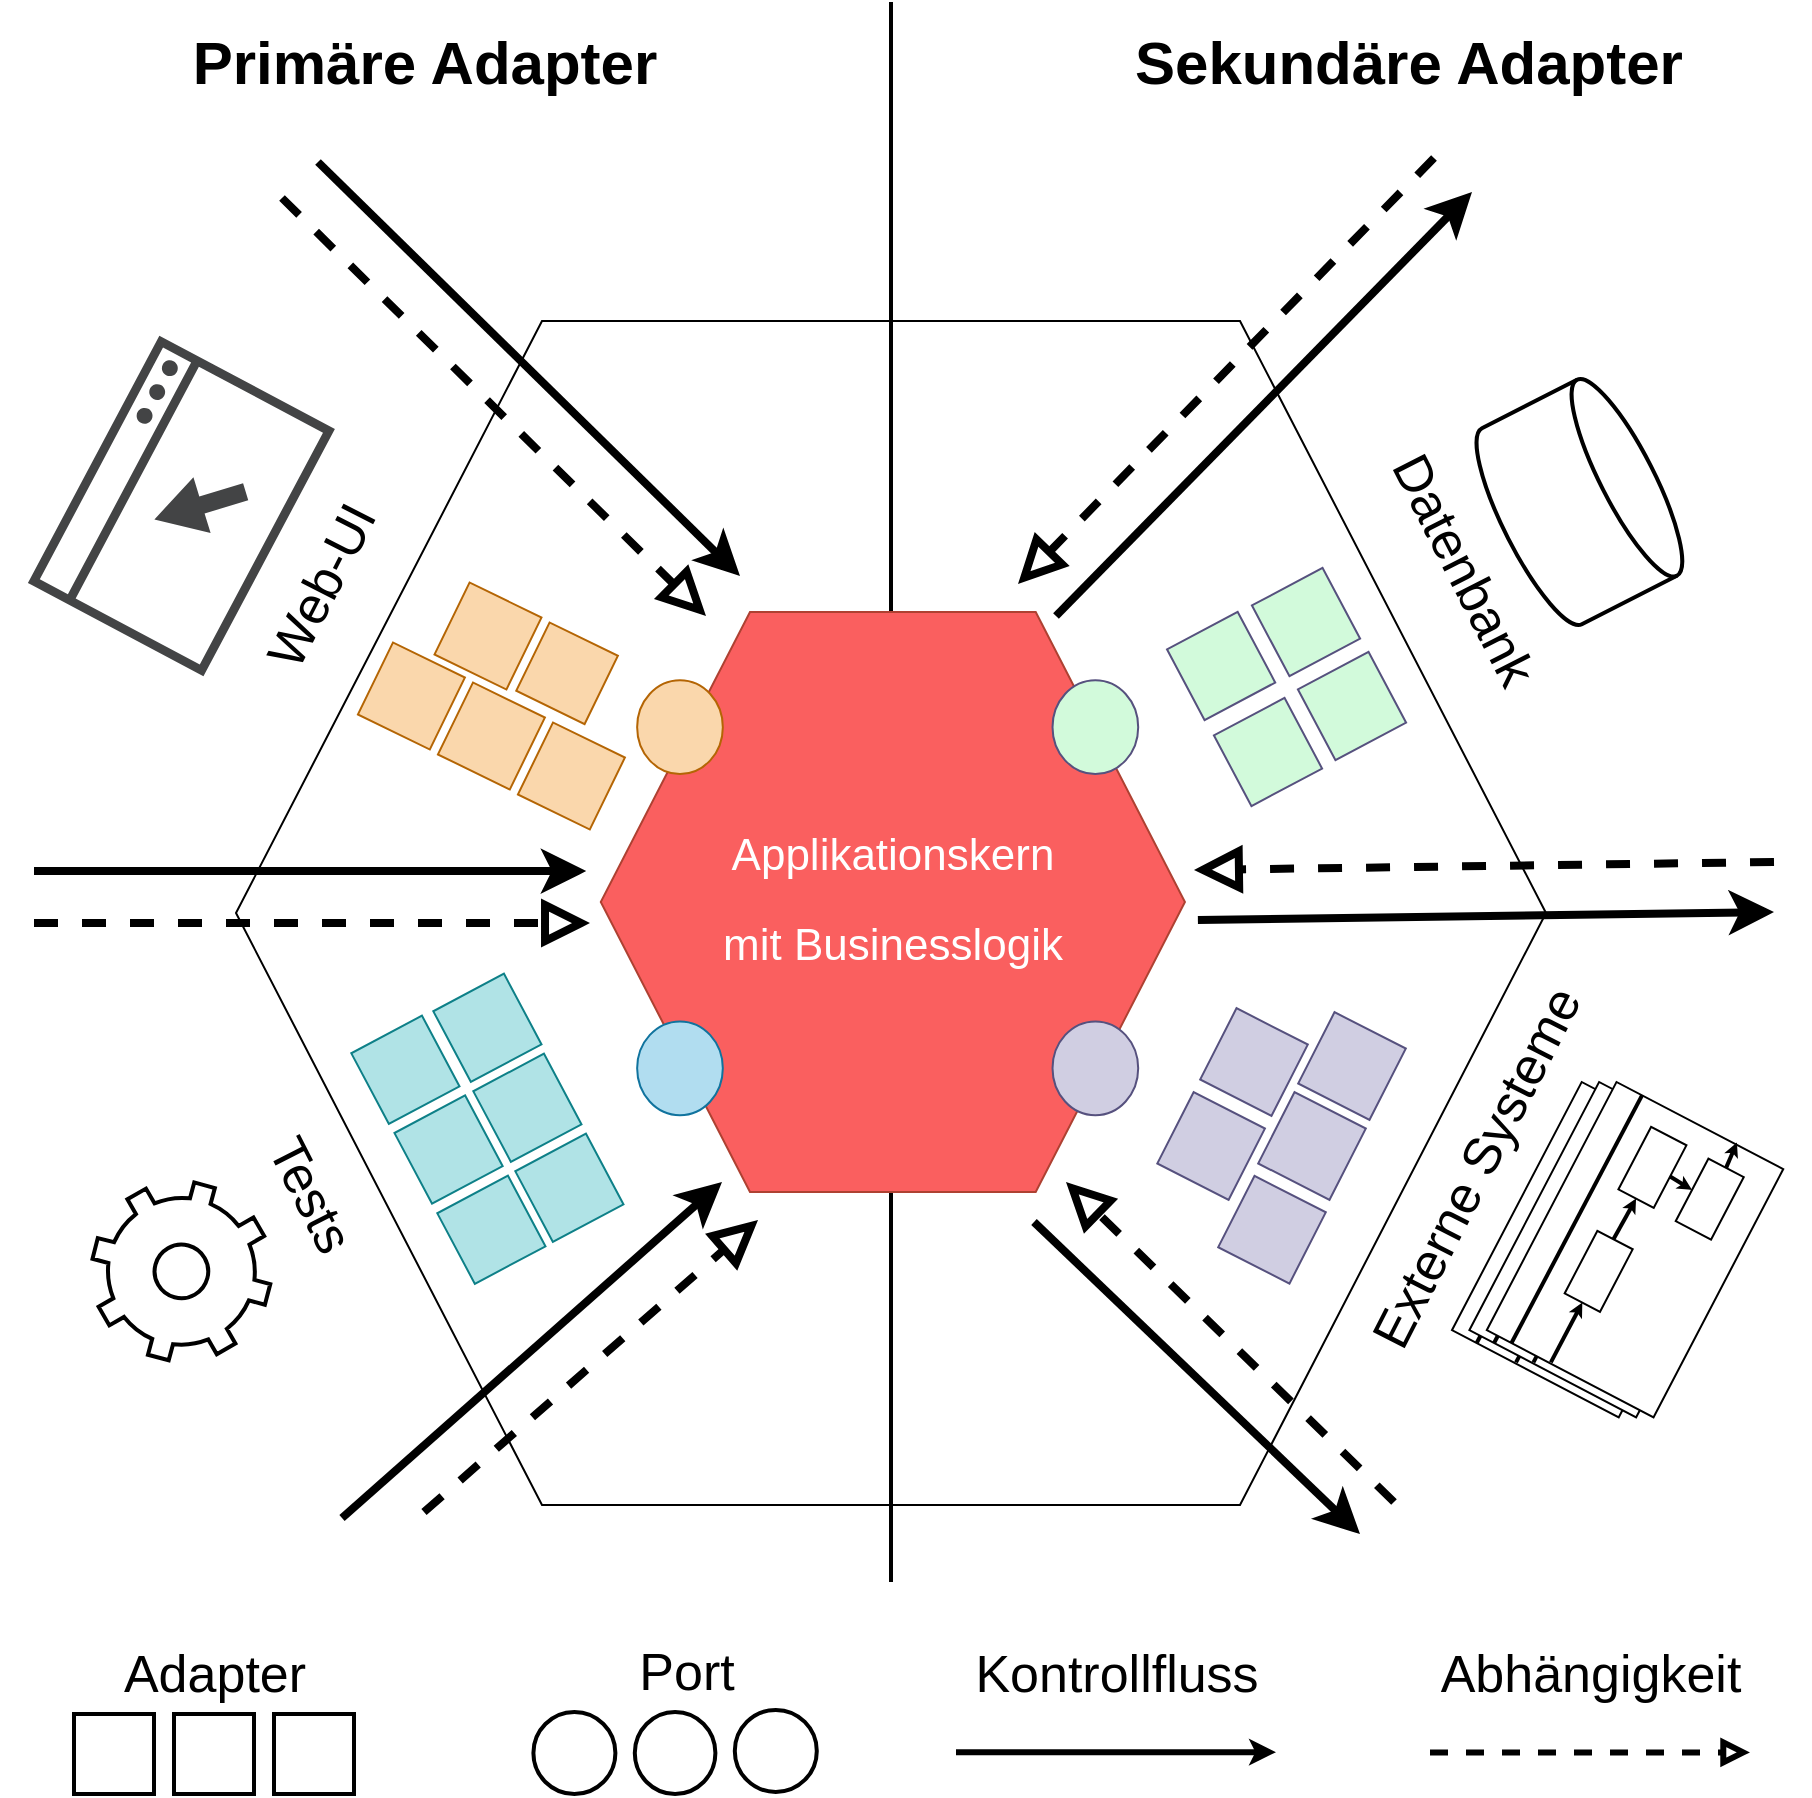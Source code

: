 <mxfile version="15.7.3" type="device"><diagram id="z1pLs8sJM88CfJQa4Bx2" name="Page-1"><mxGraphModel dx="1102" dy="1025" grid="1" gridSize="10" guides="1" tooltips="1" connect="1" arrows="1" fold="1" page="1" pageScale="1" pageWidth="1169" pageHeight="827" math="0" shadow="0"><root><mxCell id="0"/><mxCell id="1" parent="0"/><mxCell id="X3bEyttOFUdy0lJyTp5V-1" value="" style="html=1;verticalLabelPosition=bottom;align=center;labelBackgroundColor=#ffffff;verticalAlign=top;strokeWidth=2;shadow=0;dashed=0;shape=mxgraph.ios7.icons.settings;rotation=60;fillColor=#FFFFFF;strokeColor=#000000;" parent="1" vertex="1"><mxGeometry x="169" y="660" width="89.4" height="89.4" as="geometry"/></mxCell><mxCell id="cuTVTrkjBVq-2oCbKacI-2" value="" style="shape=hexagon;perimeter=hexagonPerimeter2;whiteSpace=wrap;html=1;fixedSize=1;fontSize=20;fillColor=none;size=153;strokeColor=#000000;" parent="1" vertex="1"><mxGeometry x="241" y="229.5" width="655" height="592" as="geometry"/></mxCell><mxCell id="cuTVTrkjBVq-2oCbKacI-6" value="" style="sketch=0;pointerEvents=1;shadow=0;dashed=0;html=1;strokeColor=none;fillColor=#434445;aspect=fixed;labelPosition=center;verticalLabelPosition=bottom;verticalAlign=top;align=center;outlineConnect=0;shape=mxgraph.vvd.web_browser;fontSize=20;fontColor=#FFFFFF;rotation=208;direction=south;" parent="1" vertex="1"><mxGeometry x="164" y="252" width="99.4" height="140" as="geometry"/></mxCell><mxCell id="cuTVTrkjBVq-2oCbKacI-7" value="&lt;font style=&quot;font-size: 26px;&quot;&gt;Web-UI&lt;/font&gt;" style="text;html=1;strokeColor=none;fillColor=none;align=center;verticalAlign=middle;whiteSpace=wrap;rounded=0;fontSize=26;fontColor=#000000;rotation=297;" parent="1" vertex="1"><mxGeometry x="221.7" y="334.06" width="124" height="55.88" as="geometry"/></mxCell><mxCell id="cuTVTrkjBVq-2oCbKacI-9" value="" style="whiteSpace=wrap;html=1;aspect=fixed;fontSize=20;fillColor=#fad7ac;rotation=26;strokeColor=#b46504;" parent="1" vertex="1"><mxGeometry x="347" y="367" width="40" height="40" as="geometry"/></mxCell><mxCell id="cuTVTrkjBVq-2oCbKacI-10" value="" style="whiteSpace=wrap;html=1;aspect=fixed;fontSize=20;fillColor=#fad7ac;rotation=26;strokeColor=#b46504;" parent="1" vertex="1"><mxGeometry x="308.7" y="397" width="40" height="40" as="geometry"/></mxCell><mxCell id="cuTVTrkjBVq-2oCbKacI-11" value="" style="whiteSpace=wrap;html=1;aspect=fixed;fontSize=20;fillColor=#fad7ac;rotation=26;strokeColor=#b46504;" parent="1" vertex="1"><mxGeometry x="387.54" y="386.66" width="38" height="38" as="geometry"/></mxCell><mxCell id="cuTVTrkjBVq-2oCbKacI-12" value="" style="whiteSpace=wrap;html=1;aspect=fixed;fontSize=20;fillColor=#fad7ac;rotation=26;strokeColor=#b46504;" parent="1" vertex="1"><mxGeometry x="388.7" y="437" width="40" height="40" as="geometry"/></mxCell><mxCell id="cuTVTrkjBVq-2oCbKacI-13" value="" style="whiteSpace=wrap;html=1;aspect=fixed;fontSize=20;fillColor=#fad7ac;rotation=26;strokeColor=#b46504;" parent="1" vertex="1"><mxGeometry x="348.7" y="417" width="40" height="40" as="geometry"/></mxCell><mxCell id="cuTVTrkjBVq-2oCbKacI-25" value="" style="whiteSpace=wrap;html=1;aspect=fixed;fontSize=20;fillColor=#b0e3e6;rotation=62;strokeColor=#0e8088;" parent="1" vertex="1"><mxGeometry x="387.7" y="642.88" width="40" height="40" as="geometry"/></mxCell><mxCell id="cuTVTrkjBVq-2oCbKacI-26" value="" style="whiteSpace=wrap;html=1;aspect=fixed;fontSize=20;fillColor=#b0e3e6;rotation=62;strokeColor=#0e8088;" parent="1" vertex="1"><mxGeometry x="346.7" y="562.88" width="40" height="40" as="geometry"/></mxCell><mxCell id="cuTVTrkjBVq-2oCbKacI-27" value="" style="whiteSpace=wrap;html=1;aspect=fixed;fontSize=20;fillColor=#b0e3e6;rotation=62;strokeColor=#0e8088;" parent="1" vertex="1"><mxGeometry x="327.28" y="623.76" width="40" height="40" as="geometry"/></mxCell><mxCell id="cuTVTrkjBVq-2oCbKacI-28" value="&lt;font style=&quot;font-size: 26px;&quot;&gt;Tests&lt;br style=&quot;font-size: 26px;&quot;&gt;&lt;/font&gt;" style="text;html=1;strokeColor=none;fillColor=none;align=center;verticalAlign=middle;whiteSpace=wrap;rounded=0;fontSize=26;fontColor=#000000;rotation=63;" parent="1" vertex="1"><mxGeometry x="230.4" y="638.8" width="96.88" height="55.88" as="geometry"/></mxCell><mxCell id="cuTVTrkjBVq-2oCbKacI-54" value="" style="strokeWidth=2;html=1;shape=mxgraph.flowchart.database;whiteSpace=wrap;fontSize=27;fontColor=#000000;fillColor=none;rotation=63;strokeColor=#000000;" parent="1" vertex="1"><mxGeometry x="857.7" y="280" width="110" height="80" as="geometry"/></mxCell><mxCell id="cuTVTrkjBVq-2oCbKacI-57" value="" style="whiteSpace=wrap;html=1;aspect=fixed;fontSize=20;fillColor=#D2FADB;rotation=62;strokeColor=#56517E;" parent="1" vertex="1"><mxGeometry x="756.0" y="360.0" width="40" height="40" as="geometry"/></mxCell><mxCell id="cuTVTrkjBVq-2oCbKacI-58" value="" style="whiteSpace=wrap;html=1;aspect=fixed;fontSize=20;fillColor=#D2FADB;rotation=62;strokeColor=#56517E;" parent="1" vertex="1"><mxGeometry x="779.0" y="402.0" width="40" height="40" as="geometry"/></mxCell><mxCell id="cuTVTrkjBVq-2oCbKacI-59" value="" style="whiteSpace=wrap;html=1;aspect=fixed;fontSize=20;fillColor=#D2FADB;rotation=62;strokeColor=#56517E;" parent="1" vertex="1"><mxGeometry x="737.0" y="425.0" width="40" height="40" as="geometry"/></mxCell><mxCell id="cuTVTrkjBVq-2oCbKacI-159" value="" style="whiteSpace=wrap;html=1;aspect=fixed;fontSize=20;fillColor=#d0cee2;rotation=27;strokeColor=#56517e;" parent="1" vertex="1"><mxGeometry x="779" y="582" width="40" height="40" as="geometry"/></mxCell><mxCell id="cuTVTrkjBVq-2oCbKacI-160" value="" style="whiteSpace=wrap;html=1;aspect=fixed;fontSize=20;fillColor=#d0cee2;rotation=27;strokeColor=#56517e;" parent="1" vertex="1"><mxGeometry x="759" y="622" width="40" height="40" as="geometry"/></mxCell><mxCell id="cuTVTrkjBVq-2oCbKacI-161" value="" style="whiteSpace=wrap;html=1;aspect=fixed;fontSize=20;fillColor=#d0cee2;rotation=27;strokeColor=#56517e;" parent="1" vertex="1"><mxGeometry x="730" y="580" width="40" height="40" as="geometry"/></mxCell><mxCell id="cuTVTrkjBVq-2oCbKacI-162" value="" style="whiteSpace=wrap;html=1;aspect=fixed;fontSize=20;fillColor=#d0cee2;rotation=27;strokeColor=#56517e;" parent="1" vertex="1"><mxGeometry x="708.56" y="622" width="40" height="40" as="geometry"/></mxCell><mxCell id="cuTVTrkjBVq-2oCbKacI-163" value="" style="whiteSpace=wrap;html=1;aspect=fixed;fontSize=20;fillColor=#d0cee2;rotation=27;strokeColor=#56517e;" parent="1" vertex="1"><mxGeometry x="739" y="663.88" width="40" height="40" as="geometry"/></mxCell><mxCell id="cuTVTrkjBVq-2oCbKacI-166" value="" style="whiteSpace=wrap;html=1;aspect=fixed;fontSize=20;fillColor=#b0e3e6;rotation=62;strokeColor=#0e8088;" parent="1" vertex="1"><mxGeometry x="305.7" y="583.88" width="40" height="40" as="geometry"/></mxCell><mxCell id="cuTVTrkjBVq-2oCbKacI-167" value="" style="whiteSpace=wrap;html=1;aspect=fixed;fontSize=20;fillColor=#b0e3e6;rotation=62;strokeColor=#0e8088;" parent="1" vertex="1"><mxGeometry x="366.7" y="602.88" width="40" height="40" as="geometry"/></mxCell><mxCell id="cuTVTrkjBVq-2oCbKacI-168" value="" style="whiteSpace=wrap;html=1;aspect=fixed;fontSize=20;fillColor=#b0e3e6;rotation=62;strokeColor=#0e8088;" parent="1" vertex="1"><mxGeometry x="348.7" y="663.88" width="40" height="40" as="geometry"/></mxCell><mxCell id="cuTVTrkjBVq-2oCbKacI-170" value="" style="endArrow=classic;html=1;rounded=0;fontSize=27;fontColor=#000000;strokeWidth=3;startSize=9;endSize=4;strokeColor=#000000;" parent="1" edge="1"><mxGeometry x="621" y="945.08" width="50" height="50" as="geometry"><mxPoint x="601" y="945.08" as="sourcePoint"/><mxPoint x="761" y="945.08" as="targetPoint"/><Array as="points"/></mxGeometry></mxCell><mxCell id="cuTVTrkjBVq-2oCbKacI-171" value="" style="endArrow=block;html=1;rounded=0;fontSize=27;fontColor=#000000;strokeWidth=3;endFill=0;startSize=7;endSize=7;dashed=1;strokeColor=#000000;" parent="1" edge="1"><mxGeometry x="848" y="919.21" width="50" height="50" as="geometry"><mxPoint x="838" y="945.21" as="sourcePoint"/><mxPoint x="998" y="945.21" as="targetPoint"/></mxGeometry></mxCell><mxCell id="cuTVTrkjBVq-2oCbKacI-172" value="&lt;font style=&quot;font-size: 26px;&quot;&gt;Kontrollfluss&lt;/font&gt;" style="text;html=1;align=center;verticalAlign=middle;resizable=0;points=[];autosize=1;strokeColor=none;fillColor=none;fontSize=26;fontColor=#000000;" parent="1" vertex="1"><mxGeometry x="601" y="886.03" width="160" height="40" as="geometry"/></mxCell><mxCell id="cuTVTrkjBVq-2oCbKacI-173" value="&lt;font style=&quot;font-size: 26px;&quot;&gt;Abhängigkeit&lt;/font&gt;" style="text;html=1;align=center;verticalAlign=middle;resizable=0;points=[];autosize=1;strokeColor=none;fillColor=none;fontSize=26;fontColor=#000000;" parent="1" vertex="1"><mxGeometry x="833" y="886.03" width="170" height="40" as="geometry"/></mxCell><mxCell id="cuTVTrkjBVq-2oCbKacI-174" value="" style="whiteSpace=wrap;html=1;aspect=fixed;fontSize=20;rotation=0;strokeWidth=2;strokeColor=#000000;fillColor=#FFFFFF;" parent="1" vertex="1"><mxGeometry x="160.0" y="926" width="40" height="40" as="geometry"/></mxCell><mxCell id="cuTVTrkjBVq-2oCbKacI-175" value="" style="whiteSpace=wrap;html=1;aspect=fixed;fontSize=20;rotation=0;strokeWidth=2;strokeColor=#000000;fillColor=#FFFFFF;" parent="1" vertex="1"><mxGeometry x="210" y="926" width="40" height="40" as="geometry"/></mxCell><mxCell id="cuTVTrkjBVq-2oCbKacI-176" value="" style="whiteSpace=wrap;html=1;aspect=fixed;fontSize=20;rotation=0;strokeWidth=2;strokeColor=#000000;fillColor=#FFFFFF;" parent="1" vertex="1"><mxGeometry x="260" y="926" width="40" height="40" as="geometry"/></mxCell><mxCell id="cuTVTrkjBVq-2oCbKacI-177" value="Adapter" style="text;html=1;align=center;verticalAlign=middle;resizable=0;points=[];autosize=1;strokeColor=none;fillColor=none;fontSize=26;fontColor=#000000;" parent="1" vertex="1"><mxGeometry x="175.0" y="886.03" width="110" height="40" as="geometry"/></mxCell><mxCell id="cuTVTrkjBVq-2oCbKacI-74" value="" style="rounded=0;whiteSpace=wrap;html=1;fontSize=27;fontColor=#000000;fillColor=#FFFFFF;rotation=297.6;strokeColor=#000000;" parent="1" vertex="1"><mxGeometry x="853.11" y="646.79" width="140" height="94.07" as="geometry"/></mxCell><mxCell id="cuTVTrkjBVq-2oCbKacI-78" value="" style="rounded=0;whiteSpace=wrap;html=1;fontSize=27;fontColor=#000000;fillColor=#FFFFFF;rotation=297.6;strokeColor=#000000;" parent="1" vertex="1"><mxGeometry x="914.167" y="642.684" width="35.294" height="19.932" as="geometry"/></mxCell><mxCell id="cuTVTrkjBVq-2oCbKacI-79" value="" style="rounded=0;whiteSpace=wrap;html=1;fontSize=27;fontColor=#000000;fillColor=#FFFFFF;rotation=-62.4;strokeColor=#000000;" parent="1" vertex="1"><mxGeometry x="942.819" y="658.593" width="35.294" height="19.932" as="geometry"/></mxCell><mxCell id="cuTVTrkjBVq-2oCbKacI-81" value="" style="endArrow=classic;html=1;rounded=0;fontSize=27;fontColor=#000000;startSize=4;endSize=1;strokeWidth=2;endFill=1;jumpSize=4;entryX=0;entryY=0.5;entryDx=0;entryDy=0;exitX=0.004;exitY=0.381;exitDx=0;exitDy=0;exitPerimeter=0;strokeColor=#000000;" parent="1" source="cuTVTrkjBVq-2oCbKacI-74" target="cuTVTrkjBVq-2oCbKacI-76" edge="1"><mxGeometry x="844.89" y="661.79" width="50" height="50" as="geometry"><mxPoint x="862.537" y="805.468" as="sourcePoint"/><mxPoint x="844.008" y="748.993" as="targetPoint"/></mxGeometry></mxCell><mxCell id="cuTVTrkjBVq-2oCbKacI-82" value="" style="endArrow=classic;html=1;rounded=0;fontSize=27;fontColor=#000000;startSize=4;endSize=1;strokeWidth=2;endFill=1;jumpSize=4;entryX=0;entryY=0.5;entryDx=0;entryDy=0;exitX=-0.001;exitY=0.409;exitDx=0;exitDy=0;exitPerimeter=0;startArrow=none;strokeColor=#000000;" parent="1" source="cuTVTrkjBVq-2oCbKacI-76" target="cuTVTrkjBVq-2oCbKacI-78" edge="1"><mxGeometry x="844.89" y="661.79" width="50" height="50" as="geometry"><mxPoint x="903.125" y="713.282" as="sourcePoint"/><mxPoint x="911.066" y="698.332" as="targetPoint"/></mxGeometry></mxCell><mxCell id="cuTVTrkjBVq-2oCbKacI-83" value="" style="endArrow=classic;html=1;rounded=0;fontSize=27;fontColor=#000000;startSize=4;endSize=1;strokeWidth=2;endFill=1;jumpSize=4;entryX=0.5;entryY=0;entryDx=0;entryDy=0;exitX=0.5;exitY=1;exitDx=0;exitDy=0;strokeColor=#000000;" parent="1" source="cuTVTrkjBVq-2oCbKacI-78" target="cuTVTrkjBVq-2oCbKacI-79" edge="1"><mxGeometry x="844.89" y="661.79" width="50" height="50" as="geometry"><mxPoint x="869.596" y="611.959" as="sourcePoint"/><mxPoint x="927.831" y="686.705" as="targetPoint"/></mxGeometry></mxCell><mxCell id="cuTVTrkjBVq-2oCbKacI-84" value="" style="endArrow=classic;html=1;rounded=0;fontSize=27;fontColor=#000000;startSize=4;endSize=1;strokeWidth=2;endFill=1;jumpSize=4;entryX=1.008;entryY=0.716;entryDx=0;entryDy=0;exitX=1;exitY=0.5;exitDx=0;exitDy=0;entryPerimeter=0;strokeColor=#000000;" parent="1" source="cuTVTrkjBVq-2oCbKacI-79" target="cuTVTrkjBVq-2oCbKacI-74" edge="1"><mxGeometry x="844.89" y="661.79" width="50" height="50" as="geometry"><mxPoint x="946.361" y="677.57" as="sourcePoint"/><mxPoint x="959.596" y="684.214" as="targetPoint"/></mxGeometry></mxCell><mxCell id="cuTVTrkjBVq-2oCbKacI-129" value="" style="endArrow=none;html=1;rounded=0;fontSize=27;fontColor=#000000;startSize=4;endSize=1;strokeWidth=2;jumpSize=4;entryX=1.001;entryY=0.153;entryDx=0;entryDy=0;entryPerimeter=0;exitX=0.001;exitY=0.148;exitDx=0;exitDy=0;exitPerimeter=0;strokeColor=#000000;" parent="1" source="cuTVTrkjBVq-2oCbKacI-74" target="cuTVTrkjBVq-2oCbKacI-74" edge="1"><mxGeometry x="848.997" y="610.0" width="50" height="50" as="geometry"><mxPoint x="814.89" y="711.79" as="sourcePoint"/><mxPoint x="864.89" y="661.79" as="targetPoint"/></mxGeometry></mxCell><mxCell id="cuTVTrkjBVq-2oCbKacI-76" value="" style="rounded=0;whiteSpace=wrap;html=1;fontSize=27;fontColor=#000000;fillColor=#FFFFFF;rotation=-62.4;strokeColor=#000000;" parent="1" vertex="1"><mxGeometry x="887.292" y="694.685" width="35.294" height="19.932" as="geometry"/></mxCell><mxCell id="cuTVTrkjBVq-2oCbKacI-68" value="&lt;font style=&quot;font-size: 26px;&quot;&gt;Externe Systeme&lt;br style=&quot;font-size: 26px;&quot;&gt;&lt;/font&gt;" style="text;html=1;strokeColor=none;fillColor=none;align=center;verticalAlign=middle;whiteSpace=wrap;rounded=0;fontSize=26;fontColor=#000000;rotation=297;" parent="1" vertex="1"><mxGeometry x="755.94" y="624.71" width="210" height="55.88" as="geometry"/></mxCell><mxCell id="k2KzzL_PMjYZnFFjpFhk-1" value="" style="line;strokeWidth=2;direction=south;html=1;strokeColor=#000000;" parent="1" vertex="1"><mxGeometry x="563.5" y="70" width="10" height="790" as="geometry"/></mxCell><mxCell id="k2KzzL_PMjYZnFFjpFhk-8" value="" style="group" parent="1" vertex="1" connectable="0"><mxGeometry x="408" y="375" width="322.86" height="290" as="geometry"/></mxCell><mxCell id="cuTVTrkjBVq-2oCbKacI-1" value="" style="shape=hexagon;perimeter=hexagonPerimeter2;whiteSpace=wrap;html=1;fixedSize=1;size=74.605;fillColor=#FA5F5F;strokeColor=#ae4132;" parent="k2KzzL_PMjYZnFFjpFhk-8" vertex="1"><mxGeometry x="15.395" width="292.069" height="290" as="geometry"/></mxCell><mxCell id="cuTVTrkjBVq-2oCbKacI-180" value="&lt;font style=&quot;font-size: 22px&quot;&gt;Applikationskern&lt;br style=&quot;font-size: 22px&quot;&gt;&lt;/font&gt;" style="text;html=1;strokeColor=none;fillColor=none;align=center;verticalAlign=middle;whiteSpace=wrap;rounded=0;fontSize=22;fontColor=#FFFFFF;rotation=0;" parent="k2KzzL_PMjYZnFFjpFhk-8" vertex="1"><mxGeometry y="93.824" width="322.86" height="55.441" as="geometry"/></mxCell><mxCell id="cuTVTrkjBVq-2oCbKacI-181" value="&lt;font style=&quot;font-size: 22px;&quot;&gt;mit Businesslogik&lt;br style=&quot;font-size: 22px;&quot;&gt;&lt;/font&gt;" style="text;html=1;strokeColor=none;fillColor=none;align=center;verticalAlign=middle;whiteSpace=wrap;rounded=0;fontSize=22;fontColor=#FFFFFF;rotation=0;" parent="k2KzzL_PMjYZnFFjpFhk-8" vertex="1"><mxGeometry x="20.951" y="139.314" width="280.958" height="55.441" as="geometry"/></mxCell><mxCell id="k2KzzL_PMjYZnFFjpFhk-14" value="" style="ellipse;whiteSpace=wrap;html=1;fontSize=30;fillColor=#fad7ac;strokeColor=#b46504;" parent="k2KzzL_PMjYZnFFjpFhk-8" vertex="1"><mxGeometry x="33.569" y="34.118" width="42.837" height="46.912" as="geometry"/></mxCell><mxCell id="k2KzzL_PMjYZnFFjpFhk-15" value="" style="ellipse;whiteSpace=wrap;html=1;fontSize=30;fillColor=#b1ddf0;strokeColor=#10739e;" parent="k2KzzL_PMjYZnFFjpFhk-8" vertex="1"><mxGeometry x="33.569" y="204.706" width="42.837" height="46.912" as="geometry"/></mxCell><mxCell id="k2KzzL_PMjYZnFFjpFhk-16" value="" style="ellipse;whiteSpace=wrap;html=1;fontSize=30;fillColor=#d0cee2;strokeColor=#56517e;" parent="k2KzzL_PMjYZnFFjpFhk-8" vertex="1"><mxGeometry x="241.262" y="204.706" width="42.837" height="46.912" as="geometry"/></mxCell><mxCell id="k2KzzL_PMjYZnFFjpFhk-17" value="" style="ellipse;whiteSpace=wrap;html=1;fontSize=30;fillColor=#D2FADB;strokeColor=#56517E;" parent="k2KzzL_PMjYZnFFjpFhk-8" vertex="1"><mxGeometry x="241.262" y="34.118" width="42.837" height="46.912" as="geometry"/></mxCell><mxCell id="k2KzzL_PMjYZnFFjpFhk-11" value="Primäre Adapter" style="text;align=center;verticalAlign=middle;resizable=0;points=[];autosize=1;strokeColor=none;fillColor=none;fontSize=30;fontColor=#000000;html=1;fontStyle=1" parent="1" vertex="1"><mxGeometry x="210" y="80" width="250" height="40" as="geometry"/></mxCell><mxCell id="k2KzzL_PMjYZnFFjpFhk-13" value="Sekundäre Adapter" style="text;align=center;verticalAlign=middle;resizable=0;points=[];autosize=1;strokeColor=none;fillColor=none;fontSize=30;fontColor=#000000;html=1;fontStyle=1" parent="1" vertex="1"><mxGeometry x="682" y="80" width="290" height="40" as="geometry"/></mxCell><mxCell id="k2KzzL_PMjYZnFFjpFhk-22" value="" style="ellipse;whiteSpace=wrap;html=1;fontSize=30;strokeWidth=2;strokeColor=#000000;fillColor=#FFFFFF;" parent="1" vertex="1"><mxGeometry x="389.7" y="925" width="41" height="41" as="geometry"/></mxCell><mxCell id="k2KzzL_PMjYZnFFjpFhk-23" value="" style="ellipse;whiteSpace=wrap;html=1;fontSize=30;strokeWidth=2;strokeColor=#000000;fillColor=#FFFFFF;" parent="1" vertex="1"><mxGeometry x="440.4" y="925" width="40.3" height="41" as="geometry"/></mxCell><mxCell id="k2KzzL_PMjYZnFFjpFhk-24" value="" style="ellipse;whiteSpace=wrap;html=1;fontSize=30;strokeWidth=2;strokeColor=#000000;fillColor=#FFFFFF;" parent="1" vertex="1"><mxGeometry x="490.4" y="923.97" width="41" height="41" as="geometry"/></mxCell><mxCell id="k2KzzL_PMjYZnFFjpFhk-29" value="&lt;span style=&quot;font-size: 26px&quot;&gt;Port&lt;/span&gt;" style="text;html=1;strokeColor=none;fillColor=none;align=center;verticalAlign=middle;whiteSpace=wrap;rounded=0;fontSize=26;fontColor=#000000;" parent="1" vertex="1"><mxGeometry x="350.7" y="880" width="231" height="50" as="geometry"/></mxCell><mxCell id="cuTVTrkjBVq-2oCbKacI-44" value="" style="endArrow=classic;html=1;rounded=0;fontSize=27;fontColor=#000000;strokeWidth=4;startSize=11;endSize=10;strokeColor=#000000;" parent="1" edge="1"><mxGeometry x="606" y="759" width="50" height="50" as="geometry"><mxPoint x="640" y="680" as="sourcePoint"/><mxPoint x="803" y="836" as="targetPoint"/><Array as="points"/></mxGeometry></mxCell><mxCell id="cuTVTrkjBVq-2oCbKacI-45" value="" style="endArrow=block;html=1;rounded=0;fontSize=27;fontColor=#000000;strokeWidth=4;entryX=0.025;entryY=0.577;entryDx=0;entryDy=0;entryPerimeter=0;endFill=0;startSize=7;endSize=14;dashed=1;strokeColor=#000000;" parent="1" edge="1"><mxGeometry x="606" y="759" width="50" height="50" as="geometry"><mxPoint x="820" y="820" as="sourcePoint"/><mxPoint x="656" y="660" as="targetPoint"/></mxGeometry></mxCell><mxCell id="cuTVTrkjBVq-2oCbKacI-36" value="" style="endArrow=classic;html=1;rounded=0;fontSize=27;fontColor=#000000;strokeWidth=4;entryX=0.016;entryY=0.445;entryDx=0;entryDy=0;entryPerimeter=0;startSize=11;endSize=10;strokeColor=#000000;" parent="1" edge="1"><mxGeometry x="230" y="750" width="50" height="50" as="geometry"><mxPoint x="294" y="828" as="sourcePoint"/><mxPoint x="484" y="660" as="targetPoint"/><Array as="points"/></mxGeometry></mxCell><mxCell id="cuTVTrkjBVq-2oCbKacI-37" value="" style="endArrow=block;html=1;rounded=0;fontSize=27;fontColor=#000000;strokeWidth=4;entryX=0.025;entryY=0.577;entryDx=0;entryDy=0;entryPerimeter=0;endFill=0;startSize=7;endSize=14;dashed=1;strokeColor=#000000;" parent="1" edge="1"><mxGeometry x="230" y="750" width="50" height="50" as="geometry"><mxPoint x="335" y="825" as="sourcePoint"/><mxPoint x="502" y="679" as="targetPoint"/></mxGeometry></mxCell><mxCell id="cuTVTrkjBVq-2oCbKacI-48" value="" style="endArrow=classic;html=1;rounded=0;fontSize=27;fontColor=#000000;strokeWidth=4;entryX=0.016;entryY=0.445;entryDx=0;entryDy=0;entryPerimeter=0;startSize=11;endSize=10;strokeColor=#000000;" parent="1" edge="1"><mxGeometry x="733" y="362" width="50" height="50" as="geometry"><mxPoint x="651" y="377" as="sourcePoint"/><mxPoint x="859" y="165" as="targetPoint"/><Array as="points"/></mxGeometry></mxCell><mxCell id="cuTVTrkjBVq-2oCbKacI-49" value="" style="endArrow=block;html=1;rounded=0;fontSize=27;fontColor=#000000;strokeWidth=4;entryX=0.025;entryY=0.577;entryDx=0;entryDy=0;entryPerimeter=0;endFill=0;startSize=7;endSize=14;dashed=1;strokeColor=#000000;" parent="1" edge="1"><mxGeometry x="733" y="362" width="50" height="50" as="geometry"><mxPoint x="840" y="148" as="sourcePoint"/><mxPoint x="632" y="361" as="targetPoint"/></mxGeometry></mxCell><mxCell id="cuTVTrkjBVq-2oCbKacI-60" value="" style="whiteSpace=wrap;html=1;aspect=fixed;fontSize=20;fillColor=#D2FADB;rotation=62;strokeColor=#56517E;" parent="1" vertex="1"><mxGeometry x="713.56" y="382.0" width="40" height="40" as="geometry"/></mxCell><mxCell id="cuTVTrkjBVq-2oCbKacI-53" value="&lt;font style=&quot;font-size: 26px;&quot;&gt;Datenbank&lt;br style=&quot;font-size: 26px;&quot;&gt;&lt;/font&gt;" style="text;html=1;strokeColor=none;fillColor=none;align=center;verticalAlign=middle;whiteSpace=wrap;rounded=0;fontSize=26;fontColor=#000000;rotation=63;" parent="1" vertex="1"><mxGeometry x="779" y="326.12" width="151.88" height="55.88" as="geometry"/></mxCell><mxCell id="cuTVTrkjBVq-2oCbKacI-51" value="" style="endArrow=classic;html=1;rounded=0;fontSize=27;fontColor=#000000;strokeWidth=4;entryX=0.016;entryY=0.445;entryDx=0;entryDy=0;entryPerimeter=0;startSize=11;endSize=10;strokeColor=#000000;" parent="1" edge="1"><mxGeometry x="763.792" y="585" width="48.658" height="50" as="geometry"><mxPoint x="721.946" y="529" as="sourcePoint"/><mxPoint x="1010" y="525" as="targetPoint"/><Array as="points"/></mxGeometry></mxCell><mxCell id="cuTVTrkjBVq-2oCbKacI-52" value="" style="endArrow=block;html=1;rounded=0;fontSize=27;fontColor=#000000;strokeWidth=4;entryX=0.025;entryY=0.577;entryDx=0;entryDy=0;entryPerimeter=0;endFill=0;startSize=7;endSize=14;dashed=1;strokeColor=#000000;" parent="1" edge="1"><mxGeometry x="763.792" y="585" width="48.658" height="50" as="geometry"><mxPoint x="1010" y="500" as="sourcePoint"/><mxPoint x="720" y="504" as="targetPoint"/></mxGeometry></mxCell><mxCell id="cuTVTrkjBVq-2oCbKacI-32" value="" style="endArrow=classic;html=1;rounded=0;fontSize=27;fontColor=#000000;strokeWidth=4;entryX=0.016;entryY=0.445;entryDx=0;entryDy=0;entryPerimeter=0;startSize=11;endSize=10;strokeColor=#000000;" parent="1" edge="1"><mxGeometry x="230" y="250" width="50" height="50" as="geometry"><mxPoint x="282" y="150" as="sourcePoint"/><mxPoint x="493" y="357" as="targetPoint"/><Array as="points"/></mxGeometry></mxCell><mxCell id="cuTVTrkjBVq-2oCbKacI-33" value="" style="endArrow=block;html=1;rounded=0;fontSize=27;fontColor=#000000;strokeWidth=4;entryX=0.025;entryY=0.577;entryDx=0;entryDy=0;entryPerimeter=0;endFill=0;startSize=7;endSize=14;dashed=1;strokeColor=#000000;" parent="1" edge="1"><mxGeometry x="230" y="250" width="50" height="50" as="geometry"><mxPoint x="264" y="168" as="sourcePoint"/><mxPoint x="476" y="377" as="targetPoint"/></mxGeometry></mxCell><mxCell id="cuTVTrkjBVq-2oCbKacI-40" value="" style="endArrow=classic;html=1;rounded=0;fontSize=27;fontColor=#000000;strokeWidth=4;entryX=0.016;entryY=0.445;entryDx=0;entryDy=0;entryPerimeter=0;startSize=11;endSize=10;strokeColor=#000000;" parent="1" edge="1"><mxGeometry x="140" y="504.54" width="50" height="50" as="geometry"><mxPoint x="140" y="504.54" as="sourcePoint"/><mxPoint x="416.114" y="504.54" as="targetPoint"/><Array as="points"/></mxGeometry></mxCell><mxCell id="cuTVTrkjBVq-2oCbKacI-41" value="" style="endArrow=block;html=1;rounded=0;fontSize=27;fontColor=#000000;strokeWidth=4;entryX=0.025;entryY=0.577;entryDx=0;entryDy=0;entryPerimeter=0;endFill=0;startSize=7;endSize=14;dashed=1;strokeColor=#000000;" parent="1" edge="1"><mxGeometry x="140" y="504.54" width="50" height="50" as="geometry"><mxPoint x="140" y="530.542" as="sourcePoint"/><mxPoint x="417.98" y="530.542" as="targetPoint"/></mxGeometry></mxCell><mxCell id="cuTVTrkjBVq-2oCbKacI-140" value="" style="rounded=0;whiteSpace=wrap;html=1;fontSize=27;fontColor=#000000;fillColor=#FFFFFF;rotation=297.6;strokeColor=#000000;" parent="1" vertex="1"><mxGeometry x="861.81" y="646.79" width="140" height="94.07" as="geometry"/></mxCell><mxCell id="cuTVTrkjBVq-2oCbKacI-141" value="" style="rounded=0;whiteSpace=wrap;html=1;fontSize=27;fontColor=#000000;fillColor=#FFFFFF;rotation=297.6;strokeColor=#000000;" parent="1" vertex="1"><mxGeometry x="922.867" y="642.684" width="35.294" height="19.932" as="geometry"/></mxCell><mxCell id="cuTVTrkjBVq-2oCbKacI-142" value="" style="rounded=0;whiteSpace=wrap;html=1;fontSize=27;fontColor=#000000;fillColor=#FFFFFF;rotation=-62.4;strokeColor=#000000;" parent="1" vertex="1"><mxGeometry x="951.519" y="658.593" width="35.294" height="19.932" as="geometry"/></mxCell><mxCell id="cuTVTrkjBVq-2oCbKacI-143" value="" style="endArrow=classic;html=1;rounded=0;fontSize=27;fontColor=#000000;startSize=4;endSize=1;strokeWidth=2;endFill=1;jumpSize=4;entryX=0;entryY=0.5;entryDx=0;entryDy=0;exitX=0.004;exitY=0.381;exitDx=0;exitDy=0;exitPerimeter=0;strokeColor=#000000;" parent="1" source="cuTVTrkjBVq-2oCbKacI-140" target="cuTVTrkjBVq-2oCbKacI-148" edge="1"><mxGeometry x="853.59" y="661.79" width="50" height="50" as="geometry"><mxPoint x="871.237" y="805.468" as="sourcePoint"/><mxPoint x="852.708" y="748.993" as="targetPoint"/></mxGeometry></mxCell><mxCell id="cuTVTrkjBVq-2oCbKacI-144" value="" style="endArrow=classic;html=1;rounded=0;fontSize=27;fontColor=#000000;startSize=4;endSize=1;strokeWidth=2;endFill=1;jumpSize=4;entryX=0;entryY=0.5;entryDx=0;entryDy=0;exitX=-0.001;exitY=0.409;exitDx=0;exitDy=0;exitPerimeter=0;startArrow=none;strokeColor=#000000;" parent="1" source="cuTVTrkjBVq-2oCbKacI-148" target="cuTVTrkjBVq-2oCbKacI-141" edge="1"><mxGeometry x="853.59" y="661.79" width="50" height="50" as="geometry"><mxPoint x="911.825" y="713.282" as="sourcePoint"/><mxPoint x="919.766" y="698.332" as="targetPoint"/></mxGeometry></mxCell><mxCell id="cuTVTrkjBVq-2oCbKacI-145" value="" style="endArrow=classic;html=1;rounded=0;fontSize=27;fontColor=#000000;startSize=4;endSize=1;strokeWidth=2;endFill=1;jumpSize=4;entryX=0.5;entryY=0;entryDx=0;entryDy=0;exitX=0.5;exitY=1;exitDx=0;exitDy=0;strokeColor=#000000;" parent="1" source="cuTVTrkjBVq-2oCbKacI-141" target="cuTVTrkjBVq-2oCbKacI-142" edge="1"><mxGeometry x="853.59" y="661.79" width="50" height="50" as="geometry"><mxPoint x="878.296" y="611.959" as="sourcePoint"/><mxPoint x="936.531" y="686.705" as="targetPoint"/></mxGeometry></mxCell><mxCell id="cuTVTrkjBVq-2oCbKacI-146" value="" style="endArrow=classic;html=1;rounded=0;fontSize=27;fontColor=#000000;startSize=4;endSize=1;strokeWidth=2;endFill=1;jumpSize=4;entryX=1.008;entryY=0.716;entryDx=0;entryDy=0;exitX=1;exitY=0.5;exitDx=0;exitDy=0;entryPerimeter=0;strokeColor=#000000;" parent="1" source="cuTVTrkjBVq-2oCbKacI-142" target="cuTVTrkjBVq-2oCbKacI-140" edge="1"><mxGeometry x="853.59" y="661.79" width="50" height="50" as="geometry"><mxPoint x="955.061" y="677.57" as="sourcePoint"/><mxPoint x="968.296" y="684.214" as="targetPoint"/></mxGeometry></mxCell><mxCell id="cuTVTrkjBVq-2oCbKacI-147" value="" style="endArrow=none;html=1;rounded=0;fontSize=27;fontColor=#000000;startSize=4;endSize=1;strokeWidth=2;jumpSize=4;entryX=1.001;entryY=0.153;entryDx=0;entryDy=0;entryPerimeter=0;exitX=0.001;exitY=0.148;exitDx=0;exitDy=0;exitPerimeter=0;strokeColor=#000000;" parent="1" source="cuTVTrkjBVq-2oCbKacI-140" target="cuTVTrkjBVq-2oCbKacI-140" edge="1"><mxGeometry x="857.697" y="610.0" width="50" height="50" as="geometry"><mxPoint x="823.59" y="711.79" as="sourcePoint"/><mxPoint x="873.59" y="661.79" as="targetPoint"/></mxGeometry></mxCell><mxCell id="cuTVTrkjBVq-2oCbKacI-148" value="" style="rounded=0;whiteSpace=wrap;html=1;fontSize=27;fontColor=#000000;fillColor=#FFFFFF;rotation=-62.4;strokeColor=#000000;" parent="1" vertex="1"><mxGeometry x="895.992" y="694.685" width="35.294" height="19.932" as="geometry"/></mxCell><mxCell id="cuTVTrkjBVq-2oCbKacI-150" value="" style="rounded=0;whiteSpace=wrap;html=1;fontSize=27;fontColor=#000000;fillColor=#FFFFFF;rotation=297.6;strokeColor=#000000;" parent="1" vertex="1"><mxGeometry x="870.51" y="646.79" width="140" height="94.07" as="geometry"/></mxCell><mxCell id="cuTVTrkjBVq-2oCbKacI-151" value="" style="rounded=0;whiteSpace=wrap;html=1;fontSize=27;fontColor=#000000;fillColor=#FFFFFF;rotation=297.6;strokeColor=#000000;" parent="1" vertex="1"><mxGeometry x="931.567" y="642.684" width="35.294" height="19.932" as="geometry"/></mxCell><mxCell id="cuTVTrkjBVq-2oCbKacI-152" value="" style="rounded=0;whiteSpace=wrap;html=1;fontSize=27;fontColor=#000000;fillColor=#FFFFFF;rotation=-62.4;strokeColor=#000000;" parent="1" vertex="1"><mxGeometry x="960.219" y="658.593" width="35.294" height="19.932" as="geometry"/></mxCell><mxCell id="cuTVTrkjBVq-2oCbKacI-153" value="" style="endArrow=classic;html=1;rounded=0;fontSize=27;fontColor=#000000;startSize=4;endSize=1;strokeWidth=2;endFill=1;jumpSize=4;entryX=0;entryY=0.5;entryDx=0;entryDy=0;exitX=0.004;exitY=0.381;exitDx=0;exitDy=0;exitPerimeter=0;strokeColor=#000000;" parent="1" source="cuTVTrkjBVq-2oCbKacI-150" target="cuTVTrkjBVq-2oCbKacI-158" edge="1"><mxGeometry x="862.29" y="661.79" width="50" height="50" as="geometry"><mxPoint x="879.937" y="805.468" as="sourcePoint"/><mxPoint x="861.408" y="748.993" as="targetPoint"/></mxGeometry></mxCell><mxCell id="cuTVTrkjBVq-2oCbKacI-154" value="" style="endArrow=classic;html=1;rounded=0;fontSize=27;fontColor=#000000;startSize=4;endSize=1;strokeWidth=2;endFill=1;jumpSize=4;entryX=0;entryY=0.5;entryDx=0;entryDy=0;exitX=-0.001;exitY=0.409;exitDx=0;exitDy=0;exitPerimeter=0;startArrow=none;strokeColor=#000000;" parent="1" source="cuTVTrkjBVq-2oCbKacI-158" target="cuTVTrkjBVq-2oCbKacI-151" edge="1"><mxGeometry x="862.29" y="661.79" width="50" height="50" as="geometry"><mxPoint x="920.525" y="713.282" as="sourcePoint"/><mxPoint x="928.466" y="698.332" as="targetPoint"/></mxGeometry></mxCell><mxCell id="cuTVTrkjBVq-2oCbKacI-155" value="" style="endArrow=classic;html=1;rounded=0;fontSize=27;fontColor=#000000;startSize=4;endSize=1;strokeWidth=2;endFill=1;jumpSize=4;entryX=0.5;entryY=0;entryDx=0;entryDy=0;exitX=0.5;exitY=1;exitDx=0;exitDy=0;strokeColor=#000000;" parent="1" source="cuTVTrkjBVq-2oCbKacI-151" target="cuTVTrkjBVq-2oCbKacI-152" edge="1"><mxGeometry x="862.29" y="661.79" width="50" height="50" as="geometry"><mxPoint x="886.996" y="611.959" as="sourcePoint"/><mxPoint x="945.231" y="686.705" as="targetPoint"/></mxGeometry></mxCell><mxCell id="cuTVTrkjBVq-2oCbKacI-156" value="" style="endArrow=classic;html=1;rounded=0;fontSize=27;fontColor=#000000;startSize=4;endSize=1;strokeWidth=2;endFill=1;jumpSize=4;entryX=1.008;entryY=0.716;entryDx=0;entryDy=0;exitX=1;exitY=0.5;exitDx=0;exitDy=0;entryPerimeter=0;strokeColor=#000000;" parent="1" source="cuTVTrkjBVq-2oCbKacI-152" target="cuTVTrkjBVq-2oCbKacI-150" edge="1"><mxGeometry x="862.29" y="661.79" width="50" height="50" as="geometry"><mxPoint x="963.761" y="677.57" as="sourcePoint"/><mxPoint x="976.996" y="684.214" as="targetPoint"/></mxGeometry></mxCell><mxCell id="cuTVTrkjBVq-2oCbKacI-157" value="" style="endArrow=none;html=1;rounded=0;fontSize=27;fontColor=#000000;startSize=4;endSize=1;strokeWidth=2;jumpSize=4;entryX=1.001;entryY=0.153;entryDx=0;entryDy=0;entryPerimeter=0;exitX=0.001;exitY=0.148;exitDx=0;exitDy=0;exitPerimeter=0;strokeColor=#000000;" parent="1" source="cuTVTrkjBVq-2oCbKacI-150" target="cuTVTrkjBVq-2oCbKacI-150" edge="1"><mxGeometry x="866.397" y="610.0" width="50" height="50" as="geometry"><mxPoint x="832.29" y="711.79" as="sourcePoint"/><mxPoint x="882.29" y="661.79" as="targetPoint"/></mxGeometry></mxCell><mxCell id="cuTVTrkjBVq-2oCbKacI-158" value="" style="rounded=0;whiteSpace=wrap;html=1;fontSize=27;fontColor=#000000;fillColor=#FFFFFF;rotation=-62.4;strokeColor=#000000;" parent="1" vertex="1"><mxGeometry x="904.692" y="694.685" width="35.294" height="19.932" as="geometry"/></mxCell></root></mxGraphModel></diagram></mxfile>